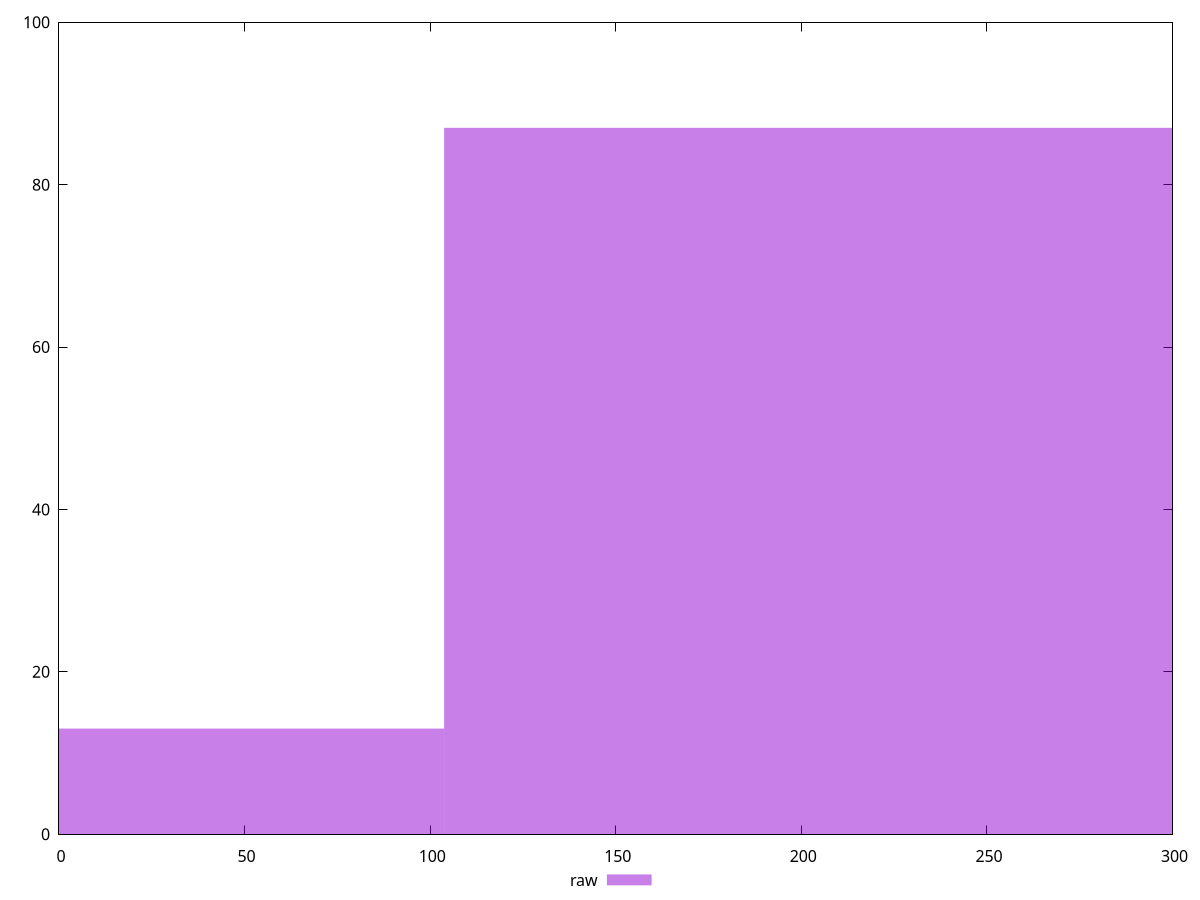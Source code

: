 reset

$raw <<EOF
207.51296444923085 87
0 13
EOF

set key outside below
set boxwidth 207.51296444923085
set xrange [0:300]
set yrange [0:100]
set trange [0:100]
set style fill transparent solid 0.5 noborder
set terminal svg size 640, 490 enhanced background rgb 'white'
set output "report_00017_2021-02-10T15-08-03.406Z/unused-css-rules/samples/pages+cached+noadtech/raw/histogram.svg"

plot $raw title "raw" with boxes

reset
